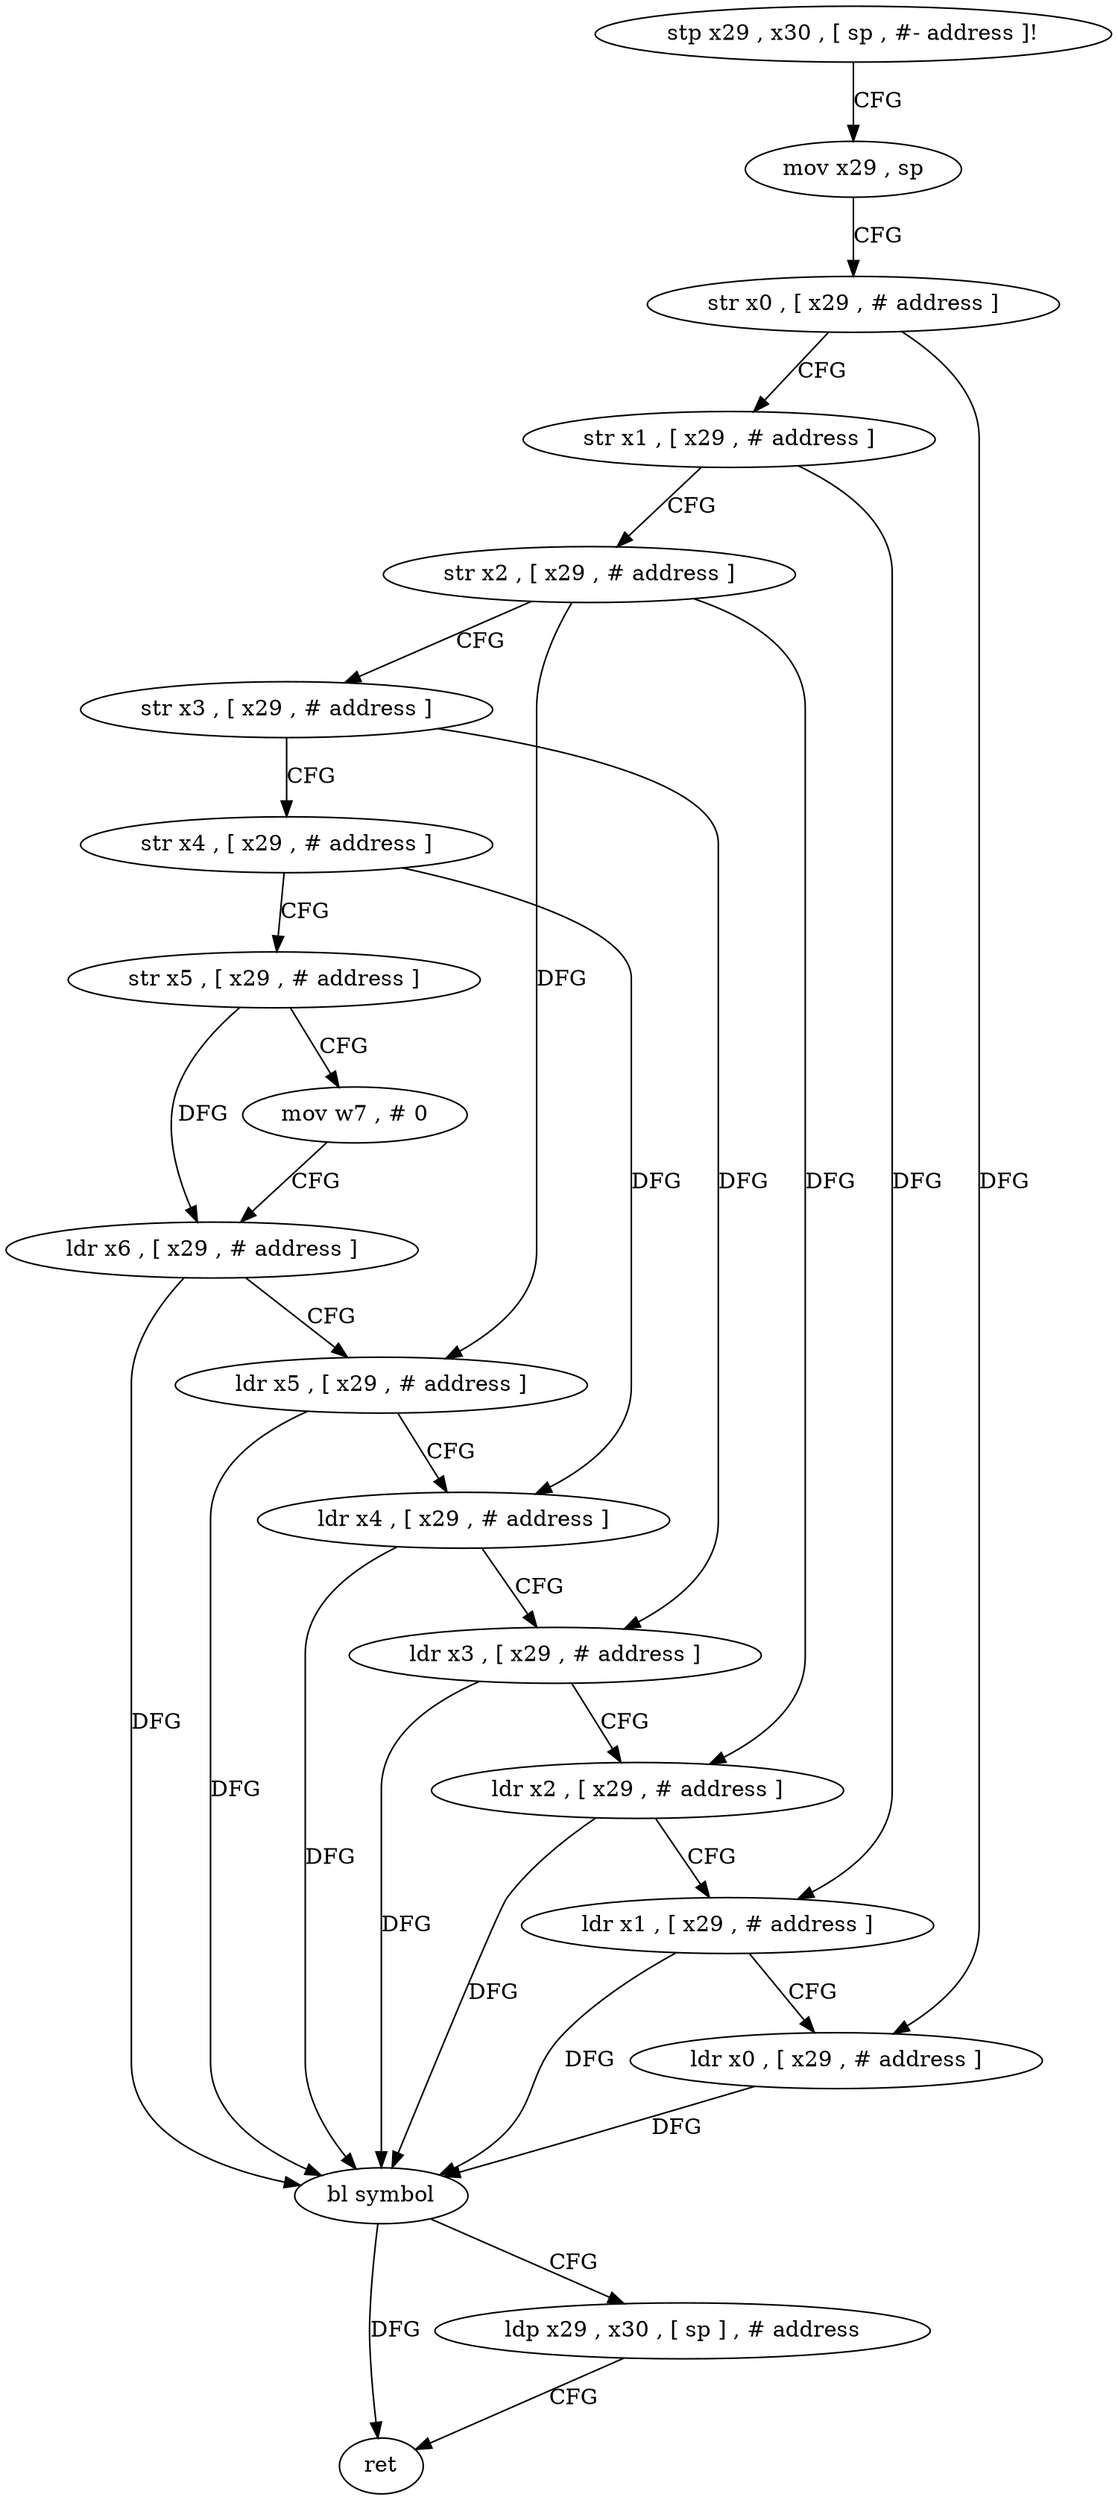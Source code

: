 digraph "func" {
"4438104" [label = "stp x29 , x30 , [ sp , #- address ]!" ]
"4438108" [label = "mov x29 , sp" ]
"4438112" [label = "str x0 , [ x29 , # address ]" ]
"4438116" [label = "str x1 , [ x29 , # address ]" ]
"4438120" [label = "str x2 , [ x29 , # address ]" ]
"4438124" [label = "str x3 , [ x29 , # address ]" ]
"4438128" [label = "str x4 , [ x29 , # address ]" ]
"4438132" [label = "str x5 , [ x29 , # address ]" ]
"4438136" [label = "mov w7 , # 0" ]
"4438140" [label = "ldr x6 , [ x29 , # address ]" ]
"4438144" [label = "ldr x5 , [ x29 , # address ]" ]
"4438148" [label = "ldr x4 , [ x29 , # address ]" ]
"4438152" [label = "ldr x3 , [ x29 , # address ]" ]
"4438156" [label = "ldr x2 , [ x29 , # address ]" ]
"4438160" [label = "ldr x1 , [ x29 , # address ]" ]
"4438164" [label = "ldr x0 , [ x29 , # address ]" ]
"4438168" [label = "bl symbol" ]
"4438172" [label = "ldp x29 , x30 , [ sp ] , # address" ]
"4438176" [label = "ret" ]
"4438104" -> "4438108" [ label = "CFG" ]
"4438108" -> "4438112" [ label = "CFG" ]
"4438112" -> "4438116" [ label = "CFG" ]
"4438112" -> "4438164" [ label = "DFG" ]
"4438116" -> "4438120" [ label = "CFG" ]
"4438116" -> "4438160" [ label = "DFG" ]
"4438120" -> "4438124" [ label = "CFG" ]
"4438120" -> "4438144" [ label = "DFG" ]
"4438120" -> "4438156" [ label = "DFG" ]
"4438124" -> "4438128" [ label = "CFG" ]
"4438124" -> "4438152" [ label = "DFG" ]
"4438128" -> "4438132" [ label = "CFG" ]
"4438128" -> "4438148" [ label = "DFG" ]
"4438132" -> "4438136" [ label = "CFG" ]
"4438132" -> "4438140" [ label = "DFG" ]
"4438136" -> "4438140" [ label = "CFG" ]
"4438140" -> "4438144" [ label = "CFG" ]
"4438140" -> "4438168" [ label = "DFG" ]
"4438144" -> "4438148" [ label = "CFG" ]
"4438144" -> "4438168" [ label = "DFG" ]
"4438148" -> "4438152" [ label = "CFG" ]
"4438148" -> "4438168" [ label = "DFG" ]
"4438152" -> "4438156" [ label = "CFG" ]
"4438152" -> "4438168" [ label = "DFG" ]
"4438156" -> "4438160" [ label = "CFG" ]
"4438156" -> "4438168" [ label = "DFG" ]
"4438160" -> "4438164" [ label = "CFG" ]
"4438160" -> "4438168" [ label = "DFG" ]
"4438164" -> "4438168" [ label = "DFG" ]
"4438168" -> "4438172" [ label = "CFG" ]
"4438168" -> "4438176" [ label = "DFG" ]
"4438172" -> "4438176" [ label = "CFG" ]
}
